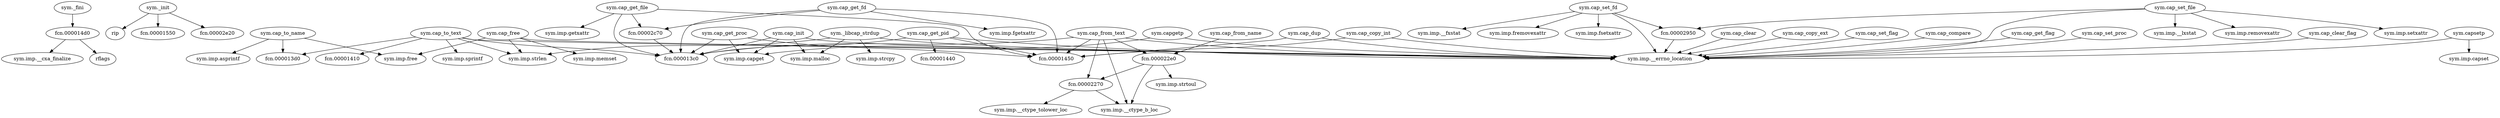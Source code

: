 digraph code {
  "0x00002e58" [label="sym._fini"];
  "0x00002e58" -> "0x000014d0";
  "0x000014d0" [label="fcn.000014d0"];
  "0x000014d0" [label="fcn.000014d0"];
  "0x000014d0" -> "0x000013a0";
  "0x000013a0" [label="sym.imp.__cxa_finalize"];
  "0x000014d0" -> "0x00000000";
  "0x00000000" [label="rflags"];
  "0x000012d8" [label="sym._init"];
  "0x000012d8" -> "0x000014b0";
  "0x000014b0" [label="rip"];
  "0x000012d8" -> "0x00001550";
  "0x00001550" [label="fcn.00001550"];
  "0x000012d8" -> "0x00002e20";
  "0x00002e20" [label="fcn.00002e20"];
  "0x00001d70" [label="sym.cap_to_name"];
  "0x00001d70" -> "0x000013d0";
  "0x000013d0" [label="fcn.000013d0"];
  "0x00001d70" -> "0x00001420";
  "0x00001420" [label="sym.imp.asprintf"];
  "0x00001d70" -> "0x00001370";
  "0x00001370" [label="sym.imp.free"];
  "0x00001810" [label="sym.capgetp"];
  "0x00001810" -> "0x00001320";
  "0x00001320" [label="sym.imp.capget"];
  "0x00001810" -> "0x00001400";
  "0x00001400" [label="sym.imp.__errno_location"];
  "0x000018d0" [label="sym.cap_get_proc"];
  "0x000018d0" -> "0x00001450";
  "0x00001450" [label="fcn.00001450"];
  "0x000018d0" -> "0x00001320";
  "0x00001320" [label="sym.imp.capget"];
  "0x000018d0" -> "0x000013c0";
  "0x000013c0" [label="fcn.000013c0"];
  "0x00002da0" [label="sym.cap_get_fd"];
  "0x00002da0" -> "0x00001450";
  "0x00001450" [label="fcn.00001450"];
  "0x00002da0" -> "0x000013e0";
  "0x000013e0" [label="sym.imp.fgetxattr"];
  "0x00002da0" -> "0x00002c70";
  "0x00002c70" [label="fcn.00002c70"];
  "0x00002da0" -> "0x000013c0";
  "0x000013c0" [label="fcn.000013c0"];
  "0x00002c70" [label="fcn.00002c70"];
  "0x00002c70" -> "0x000013c0";
  "0x000013c0" [label="fcn.000013c0"];
  "0x00001de0" [label="sym.cap_to_text"];
  "0x00001de0" -> "0x00001400";
  "0x00001400" [label="sym.imp.__errno_location"];
  "0x00001de0" -> "0x000013b0";
  "0x000013b0" [label="sym.imp.sprintf"];
  "0x00001de0" -> "0x00001410";
  "0x00001410" [label="fcn.00001410"];
  "0x00001de0" -> "0x00001380";
  "0x00001380" [label="sym.imp.strlen"];
  "0x00001de0" -> "0x000013c0";
  "0x000013c0" [label="fcn.000013c0"];
  "0x00001de0" -> "0x000013d0";
  "0x000013d0" [label="fcn.000013d0"];
  "0x00001b70" [label="sym.cap_clear_flag"];
  "0x00001b70" -> "0x00001400";
  "0x00001400" [label="sym.imp.__errno_location"];
  "0x00001620" [label="sym._libcap_strdup"];
  "0x00001620" -> "0x00001380";
  "0x00001380" [label="sym.imp.strlen"];
  "0x00001620" -> "0x00001350";
  "0x00001350" [label="sym.imp.malloc"];
  "0x00001620" -> "0x00001430";
  "0x00001430" [label="sym.imp.strcpy"];
  "0x00001620" -> "0x00001400";
  "0x00001400" [label="sym.imp.__errno_location"];
  "0x00001860" [label="sym.cap_get_pid"];
  "0x00001860" -> "0x00001450";
  "0x00001450" [label="fcn.00001450"];
  "0x00001860" -> "0x00001440";
  "0x00001440" [label="fcn.00001440"];
  "0x00001860" -> "0x00001400";
  "0x00001400" [label="sym.imp.__errno_location"];
  "0x00001860" -> "0x000013c0";
  "0x000013c0" [label="fcn.000013c0"];
  "0x00001580" [label="sym.cap_free"];
  "0x00001580" -> "0x00001380";
  "0x00001380" [label="sym.imp.strlen"];
  "0x00001580" -> "0x00001310";
  "0x00001310" [label="sym.imp.memset"];
  "0x00001580" -> "0x00001370";
  "0x00001370" [label="sym.imp.free"];
  "0x00001580" -> "0x00001400";
  "0x00001400" [label="sym.imp.__errno_location"];
  "0x00001780" [label="sym.capsetp"];
  "0x00001780" -> "0x00001360";
  "0x00001360" [label="sym.imp.capset"];
  "0x00001780" -> "0x00001400";
  "0x00001400" [label="sym.imp.__errno_location"];
  "0x00001ca0" [label="sym.cap_get_flag"];
  "0x00001ca0" -> "0x00001400";
  "0x00001400" [label="sym.imp.__errno_location"];
  "0x000017d0" [label="sym.cap_set_proc"];
  "0x000017d0" -> "0x00001400";
  "0x00001400" [label="sym.imp.__errno_location"];
  "0x00001920" [label="sym.cap_copy_int"];
  "0x00001920" -> "0x00001400";
  "0x00001400" [label="sym.imp.__errno_location"];
  "0x00001920" -> "0x00001450";
  "0x00001450" [label="fcn.00001450"];
  "0x00001720" [label="sym.cap_dup"];
  "0x00001720" -> "0x00001400";
  "0x00001400" [label="sym.imp.__errno_location"];
  "0x00001720" -> "0x00001450";
  "0x00001450" [label="fcn.00001450"];
  "0x00002b80" [label="sym.cap_set_fd"];
  "0x00002b80" -> "0x000013f0";
  "0x000013f0" [label="sym.imp.__fxstat"];
  "0x00002b80" -> "0x00001490";
  "0x00001490" [label="sym.imp.fremovexattr"];
  "0x00002b80" -> "0x00002950";
  "0x00002950" [label="fcn.00002950"];
  "0x00002b80" -> "0x00001400";
  "0x00001400" [label="sym.imp.__errno_location"];
  "0x00002b80" -> "0x00001330";
  "0x00001330" [label="sym.imp.fsetxattr"];
  "0x00002950" [label="fcn.00002950"];
  "0x00002950" -> "0x00001400";
  "0x00001400" [label="sym.imp.__errno_location"];
  "0x00002d20" [label="sym.cap_get_file"];
  "0x00002d20" -> "0x00001450";
  "0x00001450" [label="fcn.00001450"];
  "0x00002d20" -> "0x00001300";
  "0x00001300" [label="sym.imp.getxattr"];
  "0x00002d20" -> "0x00002c70";
  "0x00002c70" [label="fcn.00002c70"];
  "0x00002d20" -> "0x000013c0";
  "0x000013c0" [label="fcn.000013c0"];
  "0x00001d20" [label="sym.cap_clear"];
  "0x00001d20" -> "0x00001400";
  "0x00001400" [label="sym.imp.__errno_location"];
  "0x00001a20" [label="sym.cap_copy_ext"];
  "0x00001a20" -> "0x00001400";
  "0x00001400" [label="sym.imp.__errno_location"];
  "0x00001690" [label="sym.cap_init"];
  "0x00001690" -> "0x00001350";
  "0x00001350" [label="sym.imp.malloc"];
  "0x00001690" -> "0x00001320";
  "0x00001320" [label="sym.imp.capget"];
  "0x00001690" -> "0x000013c0";
  "0x000013c0" [label="fcn.000013c0"];
  "0x00001690" -> "0x00001400";
  "0x00001400" [label="sym.imp.__errno_location"];
  "0x00001bc0" [label="sym.cap_set_flag"];
  "0x00001bc0" -> "0x00001400";
  "0x00001400" [label="sym.imp.__errno_location"];
  "0x000023f0" [label="sym.cap_from_name"];
  "0x000023f0" -> "0x000022e0";
  "0x000022e0" [label="fcn.000022e0"];
  "0x000022e0" [label="fcn.000022e0"];
  "0x000022e0" -> "0x00001390";
  "0x00001390" [label="sym.imp.__ctype_b_loc"];
  "0x000022e0" -> "0x00002270";
  "0x00002270" [label="fcn.00002270"];
  "0x000022e0" -> "0x000014a0";
  "0x000014a0" [label="sym.imp.strtoul"];
  "0x00002a90" [label="sym.cap_set_file"];
  "0x00002a90" -> "0x00001480";
  "0x00001480" [label="sym.imp.__lxstat"];
  "0x00002a90" -> "0x00001460";
  "0x00001460" [label="sym.imp.removexattr"];
  "0x00002a90" -> "0x00002950";
  "0x00002950" [label="fcn.00002950"];
  "0x00002a90" -> "0x00001400";
  "0x00001400" [label="sym.imp.__errno_location"];
  "0x00002a90" -> "0x00001340";
  "0x00001340" [label="sym.imp.setxattr"];
  "0x00001ad0" [label="sym.cap_compare"];
  "0x00001ad0" -> "0x00001400";
  "0x00001400" [label="sym.imp.__errno_location"];
  "0x00002420" [label="sym.cap_from_text"];
  "0x00002420" -> "0x00001450";
  "0x00001450" [label="fcn.00001450"];
  "0x00002420" -> "0x00001400";
  "0x00001400" [label="sym.imp.__errno_location"];
  "0x00002420" -> "0x00001390";
  "0x00001390" [label="sym.imp.__ctype_b_loc"];
  "0x00002420" -> "0x000013c0";
  "0x000013c0" [label="fcn.000013c0"];
  "0x00002420" -> "0x00002270";
  "0x00002270" [label="fcn.00002270"];
  "0x00002420" -> "0x000022e0";
  "0x000022e0" [label="fcn.000022e0"];
  "0x00002270" [label="fcn.00002270"];
  "0x00002270" -> "0x00001470";
  "0x00001470" [label="sym.imp.__ctype_tolower_loc"];
  "0x00002270" -> "0x00001390";
  "0x00001390" [label="sym.imp.__ctype_b_loc"];
}